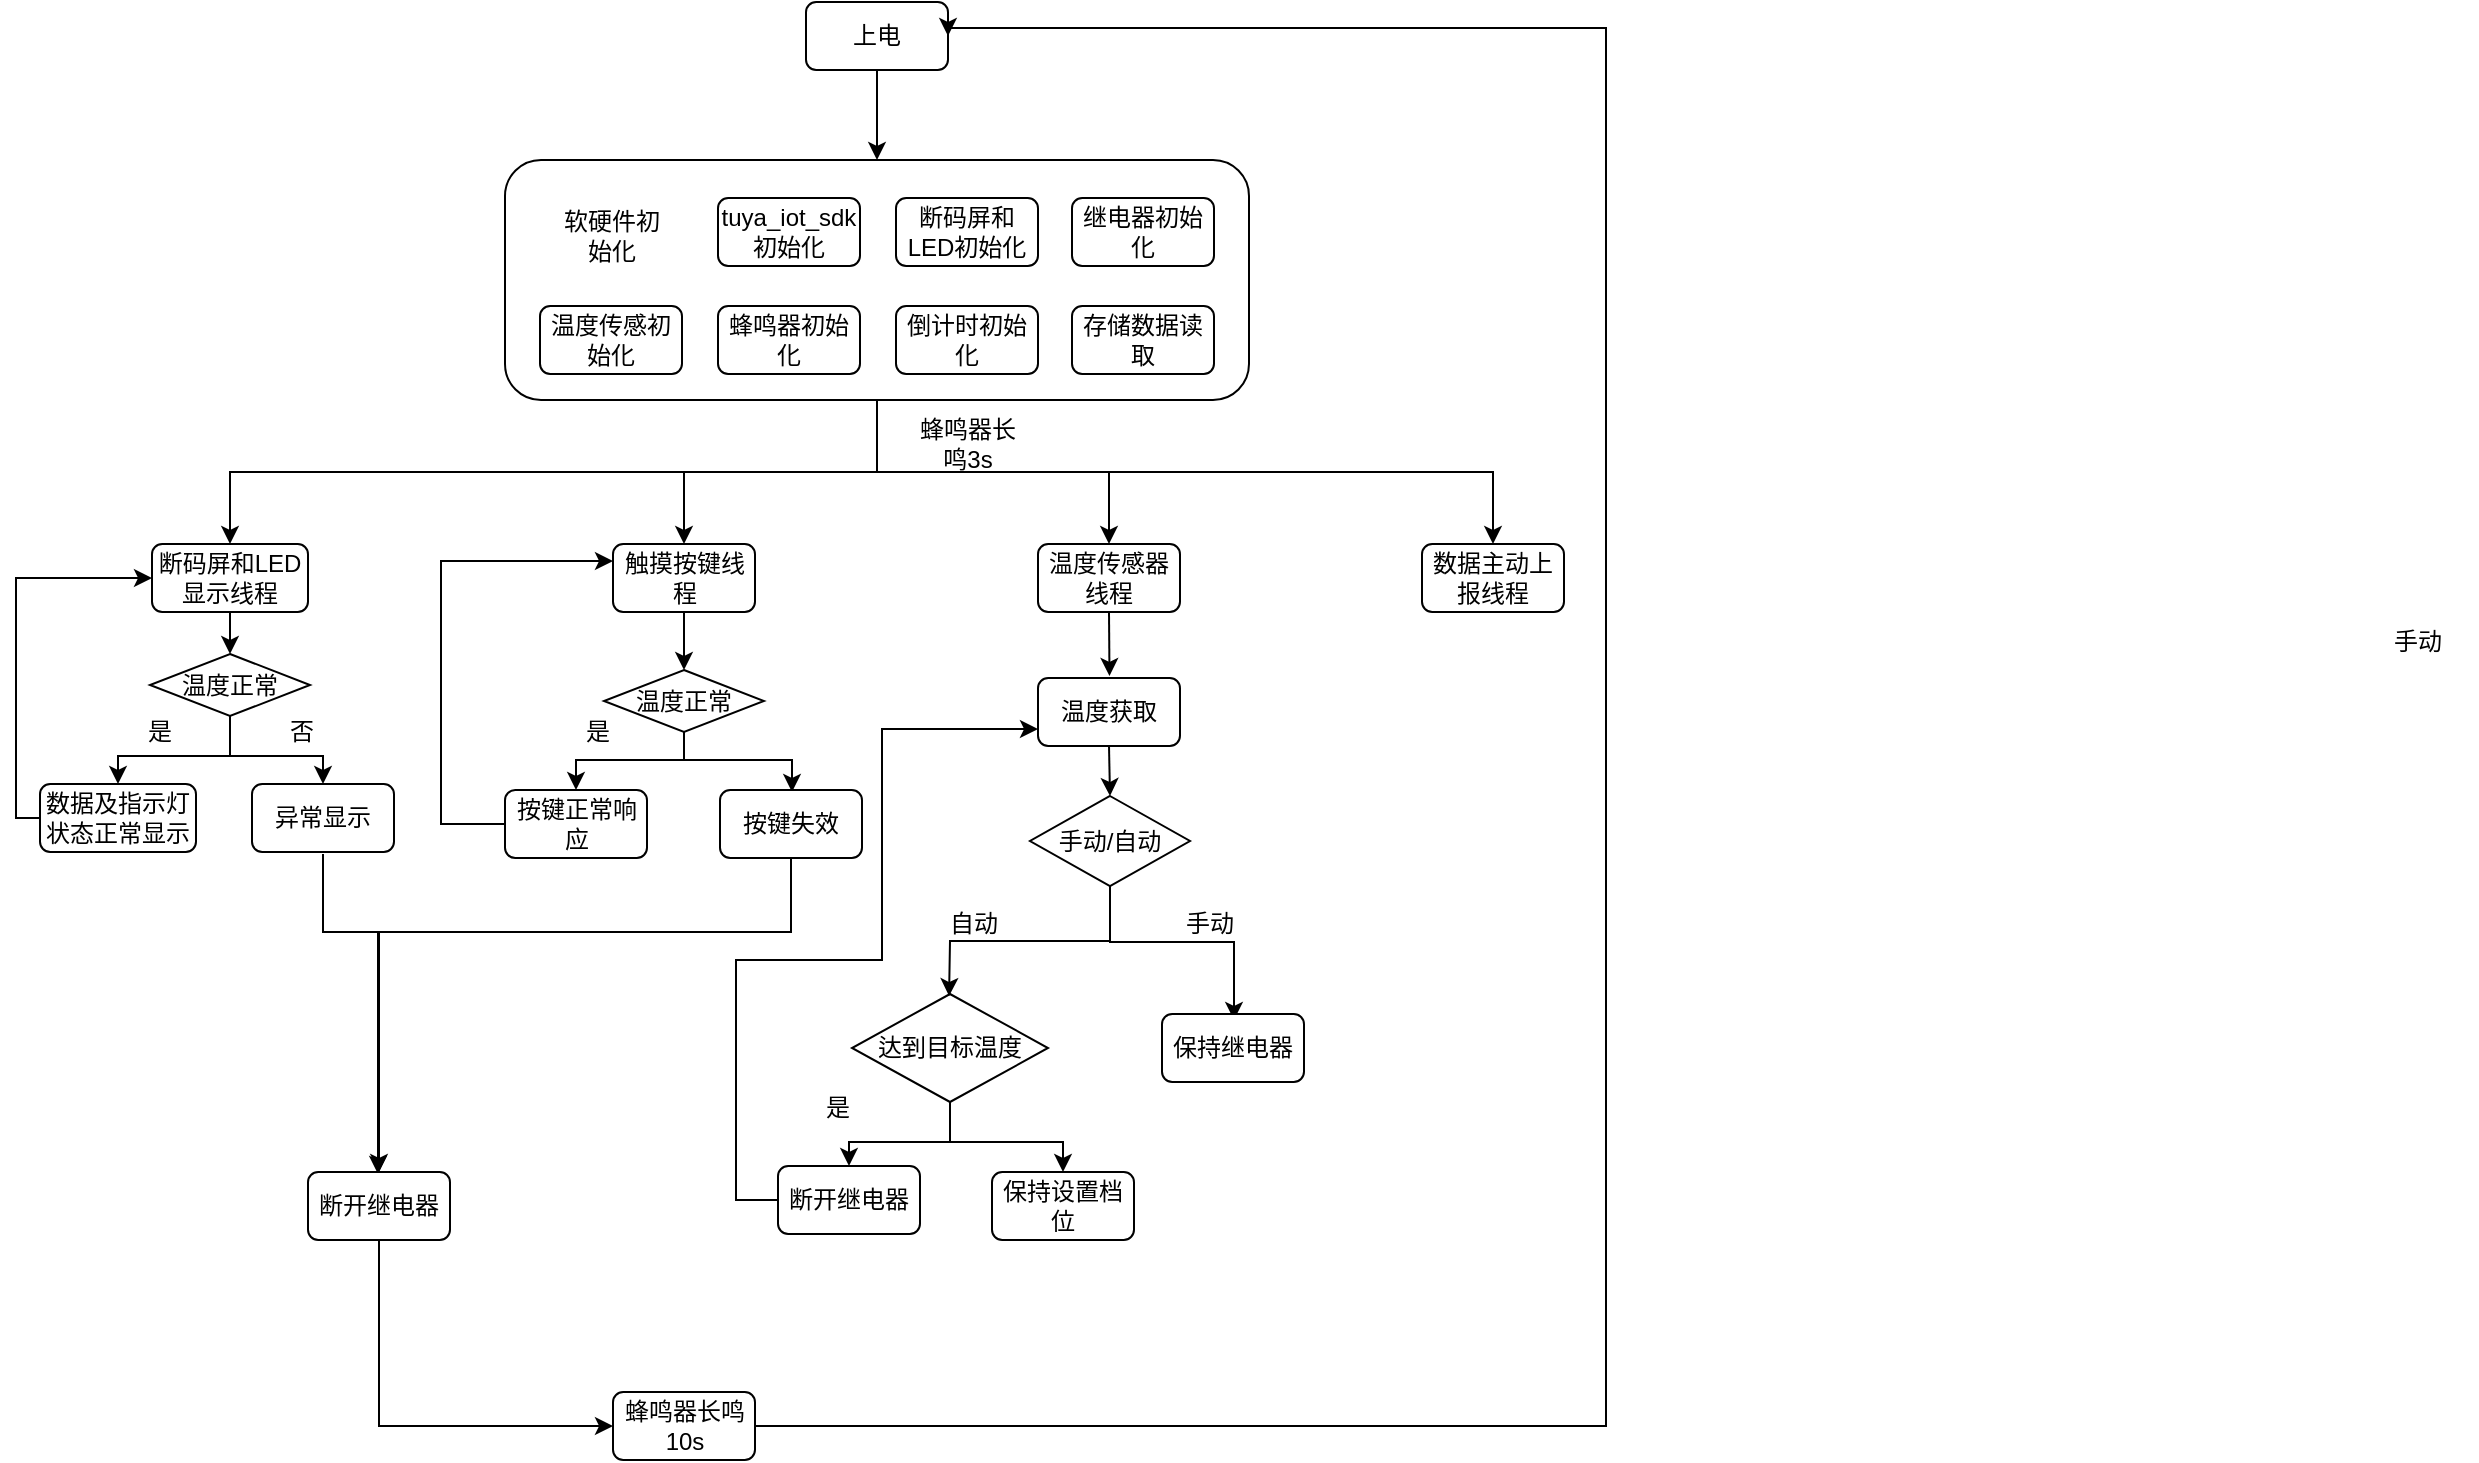 <mxfile version="16.1.0" type="github">
  <diagram id="3BnJx1z64_xSoNDAaUZk" name="Page-1">
    <mxGraphModel dx="1203" dy="618" grid="0" gridSize="10" guides="1" tooltips="1" connect="1" arrows="1" fold="1" page="1" pageScale="1" pageWidth="827" pageHeight="1169" math="0" shadow="0">
      <root>
        <mxCell id="0" />
        <mxCell id="1" parent="0" />
        <mxCell id="YotC0mz9Mo86BZKjXIZa-32" style="edgeStyle=orthogonalEdgeStyle;rounded=0;orthogonalLoop=1;jettySize=auto;html=1;exitX=0.5;exitY=1;exitDx=0;exitDy=0;entryX=0.5;entryY=0;entryDx=0;entryDy=0;" edge="1" parent="1" source="YotC0mz9Mo86BZKjXIZa-1" target="YotC0mz9Mo86BZKjXIZa-31">
          <mxGeometry relative="1" as="geometry" />
        </mxCell>
        <mxCell id="YotC0mz9Mo86BZKjXIZa-1" value="上电" style="rounded=1;whiteSpace=wrap;html=1;" vertex="1" parent="1">
          <mxGeometry x="409" y="85" width="71" height="34" as="geometry" />
        </mxCell>
        <mxCell id="YotC0mz9Mo86BZKjXIZa-2" value="存储数据读取" style="rounded=1;whiteSpace=wrap;html=1;" vertex="1" parent="1">
          <mxGeometry x="542" y="237" width="71" height="34" as="geometry" />
        </mxCell>
        <mxCell id="YotC0mz9Mo86BZKjXIZa-3" value="继电器初始化" style="rounded=1;whiteSpace=wrap;html=1;" vertex="1" parent="1">
          <mxGeometry x="542" y="183" width="71" height="34" as="geometry" />
        </mxCell>
        <mxCell id="YotC0mz9Mo86BZKjXIZa-4" value="断码屏和LED初始化" style="rounded=1;whiteSpace=wrap;html=1;" vertex="1" parent="1">
          <mxGeometry x="454" y="183" width="71" height="34" as="geometry" />
        </mxCell>
        <mxCell id="YotC0mz9Mo86BZKjXIZa-5" value="温度传感初始化" style="rounded=1;whiteSpace=wrap;html=1;" vertex="1" parent="1">
          <mxGeometry x="276" y="237" width="71" height="34" as="geometry" />
        </mxCell>
        <mxCell id="YotC0mz9Mo86BZKjXIZa-6" value="蜂鸣器初始化" style="rounded=1;whiteSpace=wrap;html=1;" vertex="1" parent="1">
          <mxGeometry x="365" y="237" width="71" height="34" as="geometry" />
        </mxCell>
        <mxCell id="YotC0mz9Mo86BZKjXIZa-7" value="倒计时初始化" style="rounded=1;whiteSpace=wrap;html=1;" vertex="1" parent="1">
          <mxGeometry x="454" y="237" width="71" height="34" as="geometry" />
        </mxCell>
        <mxCell id="YotC0mz9Mo86BZKjXIZa-9" value="tuya_iot_sdk初始化" style="rounded=1;whiteSpace=wrap;html=1;" vertex="1" parent="1">
          <mxGeometry x="365" y="183" width="71" height="34" as="geometry" />
        </mxCell>
        <mxCell id="YotC0mz9Mo86BZKjXIZa-59" value="" style="edgeStyle=orthogonalEdgeStyle;rounded=0;orthogonalLoop=1;jettySize=auto;html=1;strokeColor=#000000;" edge="1" parent="1" source="YotC0mz9Mo86BZKjXIZa-10" target="YotC0mz9Mo86BZKjXIZa-58">
          <mxGeometry relative="1" as="geometry" />
        </mxCell>
        <mxCell id="YotC0mz9Mo86BZKjXIZa-10" value="断码屏和LED显示线程" style="rounded=1;whiteSpace=wrap;html=1;" vertex="1" parent="1">
          <mxGeometry x="82" y="356" width="78" height="34" as="geometry" />
        </mxCell>
        <mxCell id="YotC0mz9Mo86BZKjXIZa-61" value="" style="edgeStyle=orthogonalEdgeStyle;rounded=0;orthogonalLoop=1;jettySize=auto;html=1;strokeColor=#000000;" edge="1" parent="1" source="YotC0mz9Mo86BZKjXIZa-11" target="YotC0mz9Mo86BZKjXIZa-57">
          <mxGeometry relative="1" as="geometry" />
        </mxCell>
        <mxCell id="YotC0mz9Mo86BZKjXIZa-11" value="触摸按键线程" style="rounded=1;whiteSpace=wrap;html=1;" vertex="1" parent="1">
          <mxGeometry x="312.5" y="356" width="71" height="34" as="geometry" />
        </mxCell>
        <mxCell id="YotC0mz9Mo86BZKjXIZa-30" style="edgeStyle=orthogonalEdgeStyle;rounded=0;orthogonalLoop=1;jettySize=auto;html=1;exitX=0.5;exitY=1;exitDx=0;exitDy=0;entryX=0.5;entryY=0;entryDx=0;entryDy=0;" edge="1" parent="1" source="YotC0mz9Mo86BZKjXIZa-12">
          <mxGeometry relative="1" as="geometry">
            <mxPoint x="560.75" y="422" as="targetPoint" />
          </mxGeometry>
        </mxCell>
        <mxCell id="YotC0mz9Mo86BZKjXIZa-12" value="温度传感器线程" style="rounded=1;whiteSpace=wrap;html=1;" vertex="1" parent="1">
          <mxGeometry x="525" y="356" width="71" height="34" as="geometry" />
        </mxCell>
        <mxCell id="YotC0mz9Mo86BZKjXIZa-14" value="软硬件初始化" style="text;html=1;strokeColor=none;fillColor=none;align=center;verticalAlign=middle;whiteSpace=wrap;rounded=0;" vertex="1" parent="1">
          <mxGeometry x="281.5" y="187" width="60" height="30" as="geometry" />
        </mxCell>
        <mxCell id="YotC0mz9Mo86BZKjXIZa-33" style="edgeStyle=orthogonalEdgeStyle;rounded=0;orthogonalLoop=1;jettySize=auto;html=1;exitX=0.5;exitY=1;exitDx=0;exitDy=0;" edge="1" parent="1" source="YotC0mz9Mo86BZKjXIZa-31" target="YotC0mz9Mo86BZKjXIZa-10">
          <mxGeometry relative="1" as="geometry" />
        </mxCell>
        <mxCell id="YotC0mz9Mo86BZKjXIZa-34" style="edgeStyle=orthogonalEdgeStyle;rounded=0;orthogonalLoop=1;jettySize=auto;html=1;exitX=0.5;exitY=1;exitDx=0;exitDy=0;entryX=0.5;entryY=0;entryDx=0;entryDy=0;" edge="1" parent="1" source="YotC0mz9Mo86BZKjXIZa-31" target="YotC0mz9Mo86BZKjXIZa-11">
          <mxGeometry relative="1" as="geometry" />
        </mxCell>
        <mxCell id="YotC0mz9Mo86BZKjXIZa-35" style="edgeStyle=orthogonalEdgeStyle;rounded=0;orthogonalLoop=1;jettySize=auto;html=1;exitX=0.5;exitY=1;exitDx=0;exitDy=0;" edge="1" parent="1" source="YotC0mz9Mo86BZKjXIZa-31" target="YotC0mz9Mo86BZKjXIZa-12">
          <mxGeometry relative="1" as="geometry" />
        </mxCell>
        <mxCell id="YotC0mz9Mo86BZKjXIZa-130" style="edgeStyle=orthogonalEdgeStyle;rounded=0;orthogonalLoop=1;jettySize=auto;html=1;exitX=0.5;exitY=1;exitDx=0;exitDy=0;strokeColor=#000000;" edge="1" parent="1" source="YotC0mz9Mo86BZKjXIZa-31" target="YotC0mz9Mo86BZKjXIZa-55">
          <mxGeometry relative="1" as="geometry" />
        </mxCell>
        <mxCell id="YotC0mz9Mo86BZKjXIZa-31" value="" style="rounded=1;whiteSpace=wrap;html=1;fillColor=none;" vertex="1" parent="1">
          <mxGeometry x="258.5" y="164" width="372" height="120" as="geometry" />
        </mxCell>
        <mxCell id="YotC0mz9Mo86BZKjXIZa-48" style="edgeStyle=orthogonalEdgeStyle;rounded=0;orthogonalLoop=1;jettySize=auto;html=1;entryX=0;entryY=0.5;entryDx=0;entryDy=0;strokeColor=#000000;" edge="1" parent="1" source="YotC0mz9Mo86BZKjXIZa-40" target="YotC0mz9Mo86BZKjXIZa-10">
          <mxGeometry relative="1" as="geometry">
            <Array as="points">
              <mxPoint x="14" y="493" />
              <mxPoint x="14" y="373" />
            </Array>
          </mxGeometry>
        </mxCell>
        <mxCell id="YotC0mz9Mo86BZKjXIZa-40" value="数据及指示灯状态正常显示" style="rounded=1;whiteSpace=wrap;html=1;" vertex="1" parent="1">
          <mxGeometry x="26" y="476" width="78" height="34" as="geometry" />
        </mxCell>
        <mxCell id="YotC0mz9Mo86BZKjXIZa-49" style="edgeStyle=orthogonalEdgeStyle;rounded=0;orthogonalLoop=1;jettySize=auto;html=1;entryX=0;entryY=0.25;entryDx=0;entryDy=0;strokeColor=#000000;" edge="1" parent="1" source="YotC0mz9Mo86BZKjXIZa-43" target="YotC0mz9Mo86BZKjXIZa-11">
          <mxGeometry relative="1" as="geometry">
            <Array as="points">
              <mxPoint x="226.5" y="496" />
              <mxPoint x="226.5" y="365" />
            </Array>
          </mxGeometry>
        </mxCell>
        <mxCell id="YotC0mz9Mo86BZKjXIZa-43" value="按键正常响应" style="rounded=1;whiteSpace=wrap;html=1;" vertex="1" parent="1">
          <mxGeometry x="258.5" y="479" width="71" height="34" as="geometry" />
        </mxCell>
        <mxCell id="YotC0mz9Mo86BZKjXIZa-55" value="数据主动上报线程" style="rounded=1;whiteSpace=wrap;html=1;" vertex="1" parent="1">
          <mxGeometry x="717" y="356" width="71" height="34" as="geometry" />
        </mxCell>
        <mxCell id="YotC0mz9Mo86BZKjXIZa-62" style="edgeStyle=orthogonalEdgeStyle;rounded=0;orthogonalLoop=1;jettySize=auto;html=1;exitX=0.5;exitY=1;exitDx=0;exitDy=0;entryX=0.5;entryY=0;entryDx=0;entryDy=0;strokeColor=#000000;" edge="1" parent="1" source="YotC0mz9Mo86BZKjXIZa-57" target="YotC0mz9Mo86BZKjXIZa-43">
          <mxGeometry relative="1" as="geometry">
            <Array as="points">
              <mxPoint x="348" y="464" />
              <mxPoint x="294" y="464" />
            </Array>
          </mxGeometry>
        </mxCell>
        <mxCell id="YotC0mz9Mo86BZKjXIZa-68" style="edgeStyle=orthogonalEdgeStyle;rounded=0;orthogonalLoop=1;jettySize=auto;html=1;exitX=0.5;exitY=1;exitDx=0;exitDy=0;strokeColor=#000000;" edge="1" parent="1">
          <mxGeometry relative="1" as="geometry">
            <mxPoint x="348" y="451" as="sourcePoint" />
            <mxPoint x="402" y="480" as="targetPoint" />
            <Array as="points">
              <mxPoint x="348" y="464" />
              <mxPoint x="402" y="464" />
            </Array>
          </mxGeometry>
        </mxCell>
        <mxCell id="YotC0mz9Mo86BZKjXIZa-57" value="温度正常" style="rhombus;whiteSpace=wrap;html=1;fillColor=none;" vertex="1" parent="1">
          <mxGeometry x="308" y="419" width="80" height="31" as="geometry" />
        </mxCell>
        <mxCell id="YotC0mz9Mo86BZKjXIZa-60" style="edgeStyle=orthogonalEdgeStyle;rounded=0;orthogonalLoop=1;jettySize=auto;html=1;exitX=0.5;exitY=1;exitDx=0;exitDy=0;strokeColor=#000000;" edge="1" parent="1" source="YotC0mz9Mo86BZKjXIZa-58" target="YotC0mz9Mo86BZKjXIZa-40">
          <mxGeometry relative="1" as="geometry" />
        </mxCell>
        <mxCell id="YotC0mz9Mo86BZKjXIZa-67" style="edgeStyle=orthogonalEdgeStyle;rounded=0;orthogonalLoop=1;jettySize=auto;html=1;exitX=0.5;exitY=1;exitDx=0;exitDy=0;strokeColor=#000000;" edge="1" parent="1" source="YotC0mz9Mo86BZKjXIZa-58" target="YotC0mz9Mo86BZKjXIZa-65">
          <mxGeometry relative="1" as="geometry" />
        </mxCell>
        <mxCell id="YotC0mz9Mo86BZKjXIZa-58" value="温度正常" style="rhombus;whiteSpace=wrap;html=1;fillColor=none;" vertex="1" parent="1">
          <mxGeometry x="81" y="411" width="80" height="31" as="geometry" />
        </mxCell>
        <mxCell id="YotC0mz9Mo86BZKjXIZa-63" value="是" style="text;html=1;strokeColor=none;fillColor=none;align=center;verticalAlign=middle;whiteSpace=wrap;rounded=0;" vertex="1" parent="1">
          <mxGeometry x="56" y="435" width="60" height="30" as="geometry" />
        </mxCell>
        <mxCell id="YotC0mz9Mo86BZKjXIZa-64" value="是" style="text;html=1;strokeColor=none;fillColor=none;align=center;verticalAlign=middle;whiteSpace=wrap;rounded=0;" vertex="1" parent="1">
          <mxGeometry x="275" y="435" width="60" height="30" as="geometry" />
        </mxCell>
        <mxCell id="YotC0mz9Mo86BZKjXIZa-125" style="edgeStyle=orthogonalEdgeStyle;rounded=0;orthogonalLoop=1;jettySize=auto;html=1;exitX=0.5;exitY=1;exitDx=0;exitDy=0;strokeColor=#000000;" edge="1" parent="1">
          <mxGeometry relative="1" as="geometry">
            <mxPoint x="167.5" y="511" as="sourcePoint" />
            <mxPoint x="195" y="671" as="targetPoint" />
            <Array as="points">
              <mxPoint x="167" y="550" />
              <mxPoint x="195" y="550" />
            </Array>
          </mxGeometry>
        </mxCell>
        <mxCell id="YotC0mz9Mo86BZKjXIZa-65" value="异常显示" style="rounded=1;whiteSpace=wrap;html=1;" vertex="1" parent="1">
          <mxGeometry x="132" y="476" width="71" height="34" as="geometry" />
        </mxCell>
        <mxCell id="YotC0mz9Mo86BZKjXIZa-126" style="edgeStyle=orthogonalEdgeStyle;rounded=0;orthogonalLoop=1;jettySize=auto;html=1;exitX=0.5;exitY=1;exitDx=0;exitDy=0;entryX=0.5;entryY=0;entryDx=0;entryDy=0;strokeColor=#000000;" edge="1" parent="1" source="YotC0mz9Mo86BZKjXIZa-66" target="YotC0mz9Mo86BZKjXIZa-124">
          <mxGeometry relative="1" as="geometry">
            <Array as="points">
              <mxPoint x="401" y="550" />
              <mxPoint x="195" y="550" />
            </Array>
          </mxGeometry>
        </mxCell>
        <mxCell id="YotC0mz9Mo86BZKjXIZa-66" value="按键失效" style="rounded=1;whiteSpace=wrap;html=1;" vertex="1" parent="1">
          <mxGeometry x="366" y="479" width="71" height="34" as="geometry" />
        </mxCell>
        <mxCell id="YotC0mz9Mo86BZKjXIZa-69" value="否" style="text;html=1;strokeColor=none;fillColor=none;align=center;verticalAlign=middle;whiteSpace=wrap;rounded=0;" vertex="1" parent="1">
          <mxGeometry x="127" y="435" width="60" height="30" as="geometry" />
        </mxCell>
        <mxCell id="YotC0mz9Mo86BZKjXIZa-111" style="edgeStyle=orthogonalEdgeStyle;rounded=0;orthogonalLoop=1;jettySize=auto;html=1;exitX=0.5;exitY=1;exitDx=0;exitDy=0;entryX=0.5;entryY=0;entryDx=0;entryDy=0;strokeColor=#000000;" edge="1" parent="1" source="YotC0mz9Mo86BZKjXIZa-72" target="YotC0mz9Mo86BZKjXIZa-89">
          <mxGeometry relative="1" as="geometry" />
        </mxCell>
        <mxCell id="YotC0mz9Mo86BZKjXIZa-72" value="温度获取" style="rounded=1;whiteSpace=wrap;html=1;" vertex="1" parent="1">
          <mxGeometry x="525" y="423" width="71" height="34" as="geometry" />
        </mxCell>
        <mxCell id="YotC0mz9Mo86BZKjXIZa-85" value="蜂鸣器长鸣3s" style="text;html=1;strokeColor=none;fillColor=none;align=center;verticalAlign=middle;whiteSpace=wrap;rounded=0;" vertex="1" parent="1">
          <mxGeometry x="459.5" y="291" width="60" height="30" as="geometry" />
        </mxCell>
        <mxCell id="YotC0mz9Mo86BZKjXIZa-129" style="edgeStyle=orthogonalEdgeStyle;rounded=0;orthogonalLoop=1;jettySize=auto;html=1;exitX=1;exitY=0.5;exitDx=0;exitDy=0;entryX=1;entryY=0.5;entryDx=0;entryDy=0;strokeColor=#000000;" edge="1" parent="1" source="YotC0mz9Mo86BZKjXIZa-86" target="YotC0mz9Mo86BZKjXIZa-1">
          <mxGeometry relative="1" as="geometry">
            <Array as="points">
              <mxPoint x="809" y="797" />
              <mxPoint x="809" y="98" />
            </Array>
          </mxGeometry>
        </mxCell>
        <mxCell id="YotC0mz9Mo86BZKjXIZa-86" value="蜂鸣器长鸣10s" style="rounded=1;whiteSpace=wrap;html=1;" vertex="1" parent="1">
          <mxGeometry x="312.5" y="780" width="71" height="34" as="geometry" />
        </mxCell>
        <mxCell id="YotC0mz9Mo86BZKjXIZa-112" style="edgeStyle=orthogonalEdgeStyle;rounded=0;orthogonalLoop=1;jettySize=auto;html=1;exitX=0.5;exitY=1;exitDx=0;exitDy=0;strokeColor=#000000;" edge="1" parent="1" source="YotC0mz9Mo86BZKjXIZa-89">
          <mxGeometry relative="1" as="geometry">
            <mxPoint x="480.538" y="582" as="targetPoint" />
          </mxGeometry>
        </mxCell>
        <mxCell id="YotC0mz9Mo86BZKjXIZa-116" style="edgeStyle=orthogonalEdgeStyle;rounded=0;orthogonalLoop=1;jettySize=auto;html=1;exitX=0.5;exitY=1;exitDx=0;exitDy=0;strokeColor=#000000;" edge="1" parent="1">
          <mxGeometry relative="1" as="geometry">
            <mxPoint x="561.0" y="530" as="sourcePoint" />
            <mxPoint x="623" y="594" as="targetPoint" />
            <Array as="points">
              <mxPoint x="561" y="555" />
              <mxPoint x="623" y="555" />
            </Array>
          </mxGeometry>
        </mxCell>
        <mxCell id="YotC0mz9Mo86BZKjXIZa-89" value="手动/自动" style="rhombus;whiteSpace=wrap;html=1;fillColor=none;" vertex="1" parent="1">
          <mxGeometry x="521" y="482" width="80" height="45" as="geometry" />
        </mxCell>
        <mxCell id="YotC0mz9Mo86BZKjXIZa-97" value="自动" style="text;html=1;strokeColor=none;fillColor=none;align=center;verticalAlign=middle;whiteSpace=wrap;rounded=0;" vertex="1" parent="1">
          <mxGeometry x="463" y="531" width="60" height="30" as="geometry" />
        </mxCell>
        <mxCell id="YotC0mz9Mo86BZKjXIZa-98" value="手动" style="text;html=1;strokeColor=none;fillColor=none;align=center;verticalAlign=middle;whiteSpace=wrap;rounded=0;" vertex="1" parent="1">
          <mxGeometry x="1184.5" y="389.5" width="60" height="30" as="geometry" />
        </mxCell>
        <mxCell id="YotC0mz9Mo86BZKjXIZa-107" style="edgeStyle=orthogonalEdgeStyle;rounded=0;orthogonalLoop=1;jettySize=auto;html=1;exitX=0.5;exitY=1;exitDx=0;exitDy=0;entryX=0.5;entryY=0;entryDx=0;entryDy=0;strokeColor=#000000;" edge="1" parent="1" source="YotC0mz9Mo86BZKjXIZa-100" target="YotC0mz9Mo86BZKjXIZa-102">
          <mxGeometry relative="1" as="geometry" />
        </mxCell>
        <mxCell id="YotC0mz9Mo86BZKjXIZa-120" style="edgeStyle=orthogonalEdgeStyle;rounded=0;orthogonalLoop=1;jettySize=auto;html=1;exitX=0.5;exitY=1;exitDx=0;exitDy=0;entryX=0.5;entryY=0;entryDx=0;entryDy=0;strokeColor=#000000;" edge="1" parent="1" source="YotC0mz9Mo86BZKjXIZa-100" target="YotC0mz9Mo86BZKjXIZa-119">
          <mxGeometry relative="1" as="geometry" />
        </mxCell>
        <mxCell id="YotC0mz9Mo86BZKjXIZa-100" value="达到目标温度" style="rhombus;whiteSpace=wrap;html=1;fillColor=none;" vertex="1" parent="1">
          <mxGeometry x="432" y="581" width="98" height="54" as="geometry" />
        </mxCell>
        <mxCell id="YotC0mz9Mo86BZKjXIZa-121" style="edgeStyle=orthogonalEdgeStyle;rounded=0;orthogonalLoop=1;jettySize=auto;html=1;exitX=0;exitY=0.5;exitDx=0;exitDy=0;entryX=0;entryY=0.75;entryDx=0;entryDy=0;strokeColor=#000000;" edge="1" parent="1" source="YotC0mz9Mo86BZKjXIZa-102" target="YotC0mz9Mo86BZKjXIZa-72">
          <mxGeometry relative="1" as="geometry">
            <Array as="points">
              <mxPoint x="374" y="684" />
              <mxPoint x="374" y="564" />
              <mxPoint x="447" y="564" />
              <mxPoint x="447" y="448" />
            </Array>
          </mxGeometry>
        </mxCell>
        <mxCell id="YotC0mz9Mo86BZKjXIZa-102" value="断开继电器" style="rounded=1;whiteSpace=wrap;html=1;" vertex="1" parent="1">
          <mxGeometry x="395" y="667" width="71" height="34" as="geometry" />
        </mxCell>
        <mxCell id="YotC0mz9Mo86BZKjXIZa-108" value="是" style="text;html=1;strokeColor=none;fillColor=none;align=center;verticalAlign=middle;whiteSpace=wrap;rounded=0;" vertex="1" parent="1">
          <mxGeometry x="395" y="623" width="60" height="30" as="geometry" />
        </mxCell>
        <mxCell id="YotC0mz9Mo86BZKjXIZa-115" value="保持继电器" style="rounded=1;whiteSpace=wrap;html=1;" vertex="1" parent="1">
          <mxGeometry x="587" y="591" width="71" height="34" as="geometry" />
        </mxCell>
        <mxCell id="YotC0mz9Mo86BZKjXIZa-117" value="手动" style="text;html=1;strokeColor=none;fillColor=none;align=center;verticalAlign=middle;whiteSpace=wrap;rounded=0;" vertex="1" parent="1">
          <mxGeometry x="581" y="531" width="60" height="30" as="geometry" />
        </mxCell>
        <mxCell id="YotC0mz9Mo86BZKjXIZa-119" value="保持设置档位" style="rounded=1;whiteSpace=wrap;html=1;" vertex="1" parent="1">
          <mxGeometry x="502" y="670" width="71" height="34" as="geometry" />
        </mxCell>
        <mxCell id="YotC0mz9Mo86BZKjXIZa-127" style="edgeStyle=orthogonalEdgeStyle;rounded=0;orthogonalLoop=1;jettySize=auto;html=1;exitX=0.5;exitY=1;exitDx=0;exitDy=0;entryX=0;entryY=0.5;entryDx=0;entryDy=0;strokeColor=#000000;" edge="1" parent="1" source="YotC0mz9Mo86BZKjXIZa-124" target="YotC0mz9Mo86BZKjXIZa-86">
          <mxGeometry relative="1" as="geometry" />
        </mxCell>
        <mxCell id="YotC0mz9Mo86BZKjXIZa-124" value="断开继电器" style="rounded=1;whiteSpace=wrap;html=1;" vertex="1" parent="1">
          <mxGeometry x="160" y="670" width="71" height="34" as="geometry" />
        </mxCell>
      </root>
    </mxGraphModel>
  </diagram>
</mxfile>
